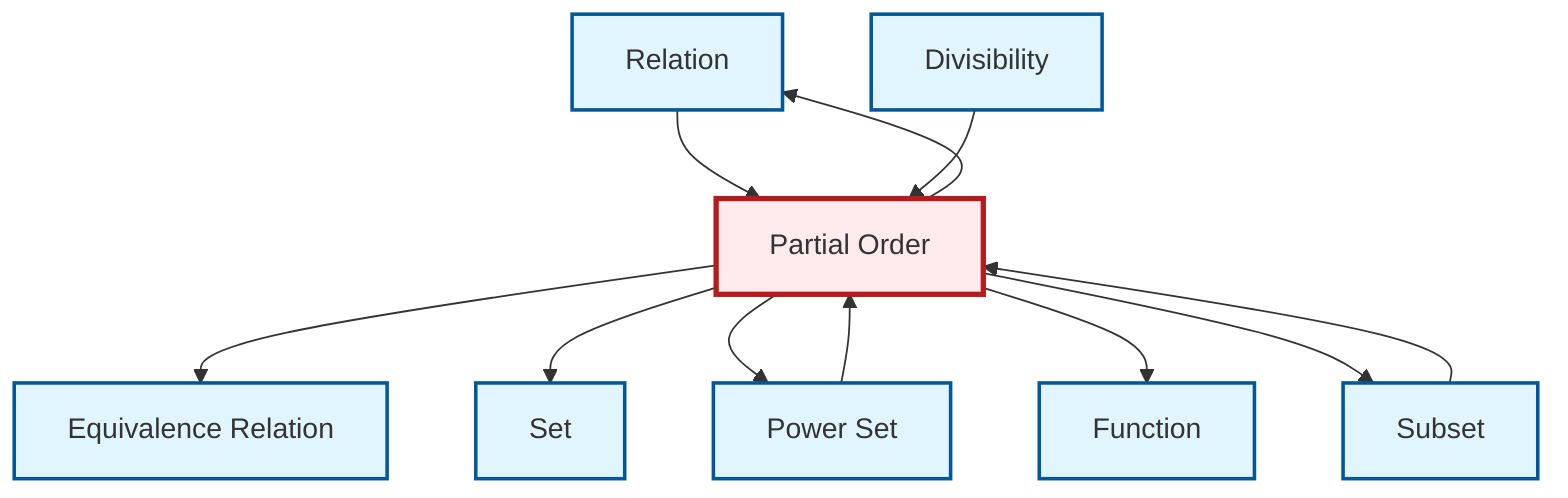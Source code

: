 graph TD
    classDef definition fill:#e1f5fe,stroke:#01579b,stroke-width:2px
    classDef theorem fill:#f3e5f5,stroke:#4a148c,stroke-width:2px
    classDef axiom fill:#fff3e0,stroke:#e65100,stroke-width:2px
    classDef example fill:#e8f5e9,stroke:#1b5e20,stroke-width:2px
    classDef current fill:#ffebee,stroke:#b71c1c,stroke-width:3px
    def-function["Function"]:::definition
    def-equivalence-relation["Equivalence Relation"]:::definition
    def-relation["Relation"]:::definition
    def-set["Set"]:::definition
    def-divisibility["Divisibility"]:::definition
    def-partial-order["Partial Order"]:::definition
    def-power-set["Power Set"]:::definition
    def-subset["Subset"]:::definition
    def-partial-order --> def-equivalence-relation
    def-partial-order --> def-set
    def-relation --> def-partial-order
    def-partial-order --> def-power-set
    def-subset --> def-partial-order
    def-partial-order --> def-function
    def-partial-order --> def-subset
    def-power-set --> def-partial-order
    def-divisibility --> def-partial-order
    def-partial-order --> def-relation
    class def-partial-order current